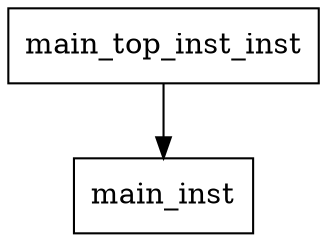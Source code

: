 digraph {
Node0x3527910[label="main_inst", shape="box"];
Node0x35297f0[label="main_top_inst_inst", shape="box"];
Node0x35297f0 -> Node0x3527910;
}
